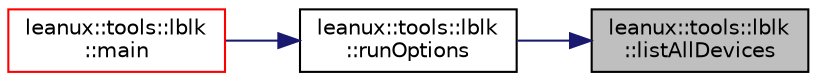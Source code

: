 digraph "leanux::tools::lblk::listAllDevices"
{
 // LATEX_PDF_SIZE
  bgcolor="transparent";
  edge [fontname="Helvetica",fontsize="10",labelfontname="Helvetica",labelfontsize="10"];
  node [fontname="Helvetica",fontsize="10",shape=record];
  rankdir="RL";
  Node1 [label="leanux::tools::lblk\l::listAllDevices",height=0.2,width=0.4,color="black", fillcolor="grey75", style="filled", fontcolor="black",tooltip="Table listing all devices."];
  Node1 -> Node2 [dir="back",color="midnightblue",fontsize="10",style="solid",fontname="Helvetica"];
  Node2 [label="leanux::tools::lblk\l::runOptions",height=0.2,width=0.4,color="black",URL="$namespaceleanux_1_1tools_1_1lblk.html#aafee1346a1081bfa4f7470f921cd66b8",tooltip="Direct output run from options."];
  Node2 -> Node3 [dir="back",color="midnightblue",fontsize="10",style="solid",fontname="Helvetica"];
  Node3 [label="leanux::tools::lblk\l::main",height=0.2,width=0.4,color="red",URL="$namespaceleanux_1_1tools_1_1lblk.html#a7e4a52393fd43c98af0e5e16603b54df",tooltip="Entry point."];
}

